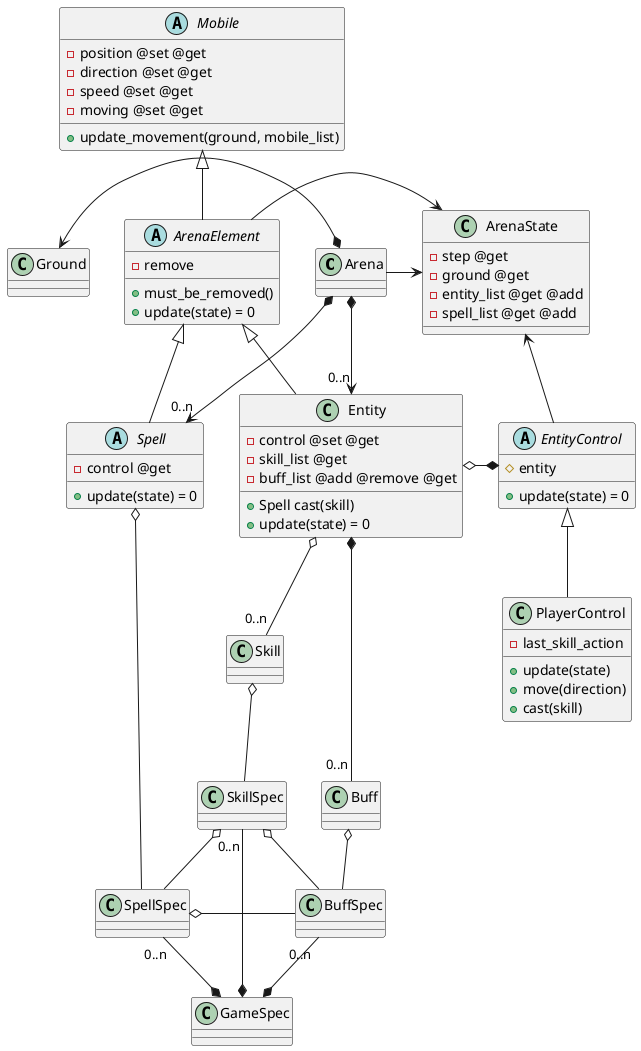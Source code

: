 @startuml

Arena *-left-> Ground
Arena *--> "0..n" Entity
Arena *--> "0..n" Spell
Arena -right-> ArenaState

Mobile <|-- ArenaElement
ArenaElement <|-- Entity
ArenaElement <|-- Spell
Entity o-- "0..n" Skill
Entity *-- "0..n" Buff
ArenaElement -right-> ArenaState

EntityControl <|-- PlayerControl
EntityControl -left-> ArenaState

Entity o-right-* EntityControl

Skill o-- SkillSpec
Spell o-- SpellSpec
Buff o-- BuffSpec
GameSpec *-up- "0..n" SkillSpec
GameSpec *-left- "0..n" SpellSpec
GameSpec *-up- "0..n" BuffSpec
SkillSpec o-- SpellSpec
SkillSpec o-- BuffSpec
SpellSpec o-right- BuffSpec

abstract Mobile {
    - position @set @get
    - direction @set @get
    - speed @set @get
    - moving @set @get
    + update_movement(ground, mobile_list)
}

abstract ArenaElement {
    - remove
    + must_be_removed()
    + update(state) = 0
}

class Entity {
    - control @set @get
    - skill_list @get
    - buff_list @add @remove @get
    + Spell cast(skill)
    + update(state) = 0
}

abstract Spell {
    - control @get
    + update(state) = 0
}

class ArenaState {
    - step @get
    - ground @get
    - entity_list @get @add
    - spell_list @get @add
}

abstract EntityControl {
    # entity
    + update(state) = 0
}

class PlayerControl {
    - last_skill_action
    + update(state)
    + move(direction)
    + cast(skill)
}

@enduml
